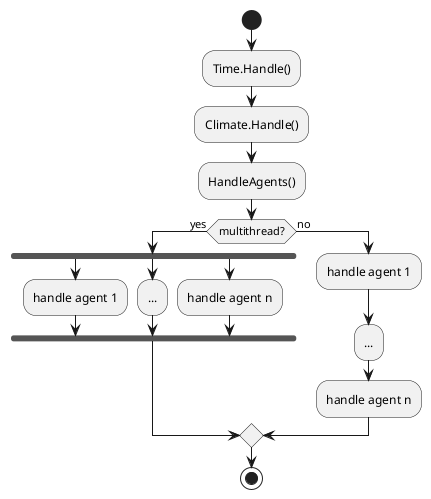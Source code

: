 ﻿@startuml

start
:Time.Handle();
:Climate.Handle();
:HandleAgents();
if (multithread?) then (yes)
  fork
    :handle agent 1;
  fork again
    :...;
  fork again
    :handle agent n;
  end fork
else (no)
  :handle agent 1;
  :...;
  :handle agent n;
endif

stop

@enduml
